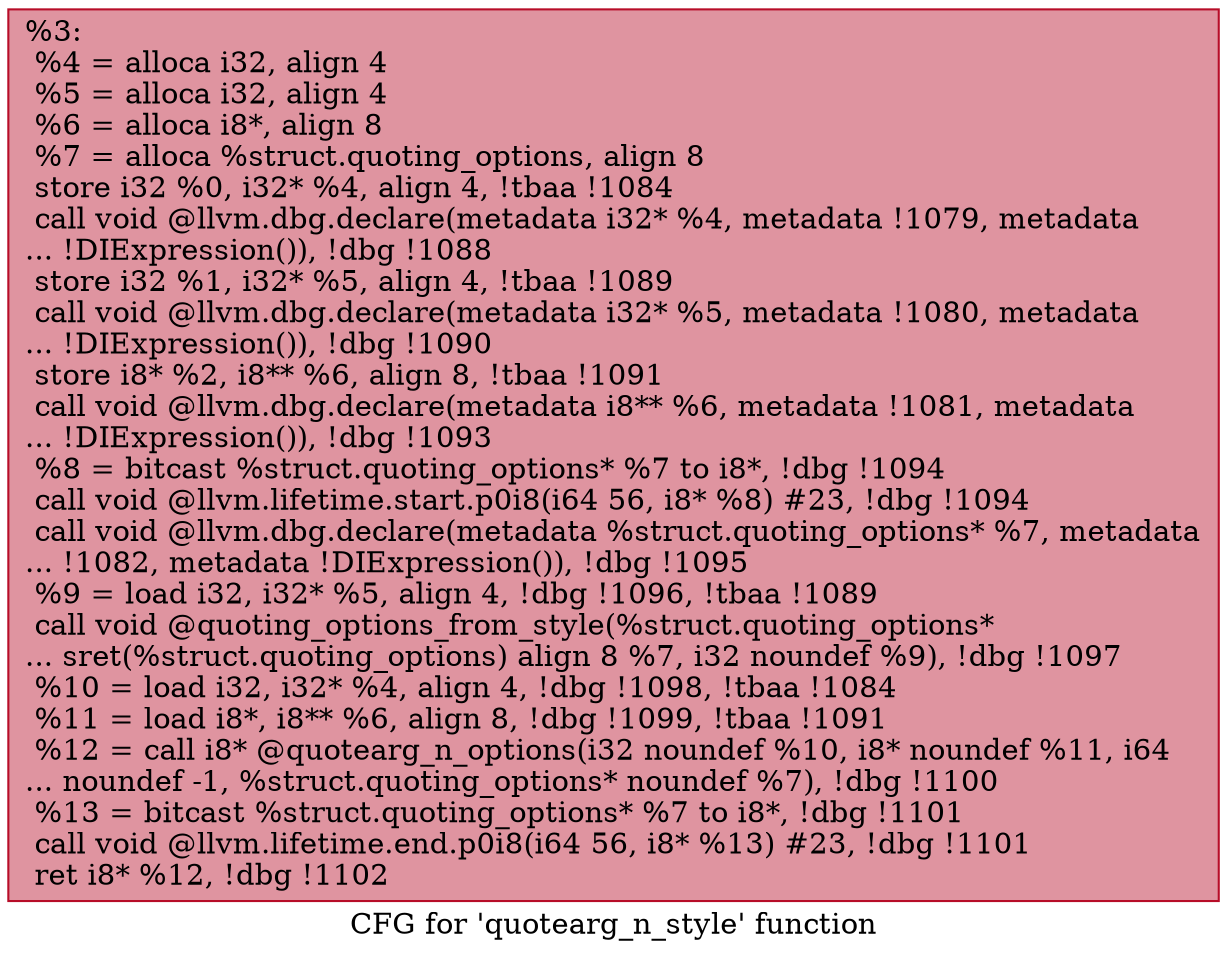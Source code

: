 digraph "CFG for 'quotearg_n_style' function" {
	label="CFG for 'quotearg_n_style' function";

	Node0x1798cb0 [shape=record,color="#b70d28ff", style=filled, fillcolor="#b70d2870",label="{%3:\l  %4 = alloca i32, align 4\l  %5 = alloca i32, align 4\l  %6 = alloca i8*, align 8\l  %7 = alloca %struct.quoting_options, align 8\l  store i32 %0, i32* %4, align 4, !tbaa !1084\l  call void @llvm.dbg.declare(metadata i32* %4, metadata !1079, metadata\l... !DIExpression()), !dbg !1088\l  store i32 %1, i32* %5, align 4, !tbaa !1089\l  call void @llvm.dbg.declare(metadata i32* %5, metadata !1080, metadata\l... !DIExpression()), !dbg !1090\l  store i8* %2, i8** %6, align 8, !tbaa !1091\l  call void @llvm.dbg.declare(metadata i8** %6, metadata !1081, metadata\l... !DIExpression()), !dbg !1093\l  %8 = bitcast %struct.quoting_options* %7 to i8*, !dbg !1094\l  call void @llvm.lifetime.start.p0i8(i64 56, i8* %8) #23, !dbg !1094\l  call void @llvm.dbg.declare(metadata %struct.quoting_options* %7, metadata\l... !1082, metadata !DIExpression()), !dbg !1095\l  %9 = load i32, i32* %5, align 4, !dbg !1096, !tbaa !1089\l  call void @quoting_options_from_style(%struct.quoting_options*\l... sret(%struct.quoting_options) align 8 %7, i32 noundef %9), !dbg !1097\l  %10 = load i32, i32* %4, align 4, !dbg !1098, !tbaa !1084\l  %11 = load i8*, i8** %6, align 8, !dbg !1099, !tbaa !1091\l  %12 = call i8* @quotearg_n_options(i32 noundef %10, i8* noundef %11, i64\l... noundef -1, %struct.quoting_options* noundef %7), !dbg !1100\l  %13 = bitcast %struct.quoting_options* %7 to i8*, !dbg !1101\l  call void @llvm.lifetime.end.p0i8(i64 56, i8* %13) #23, !dbg !1101\l  ret i8* %12, !dbg !1102\l}"];
}
